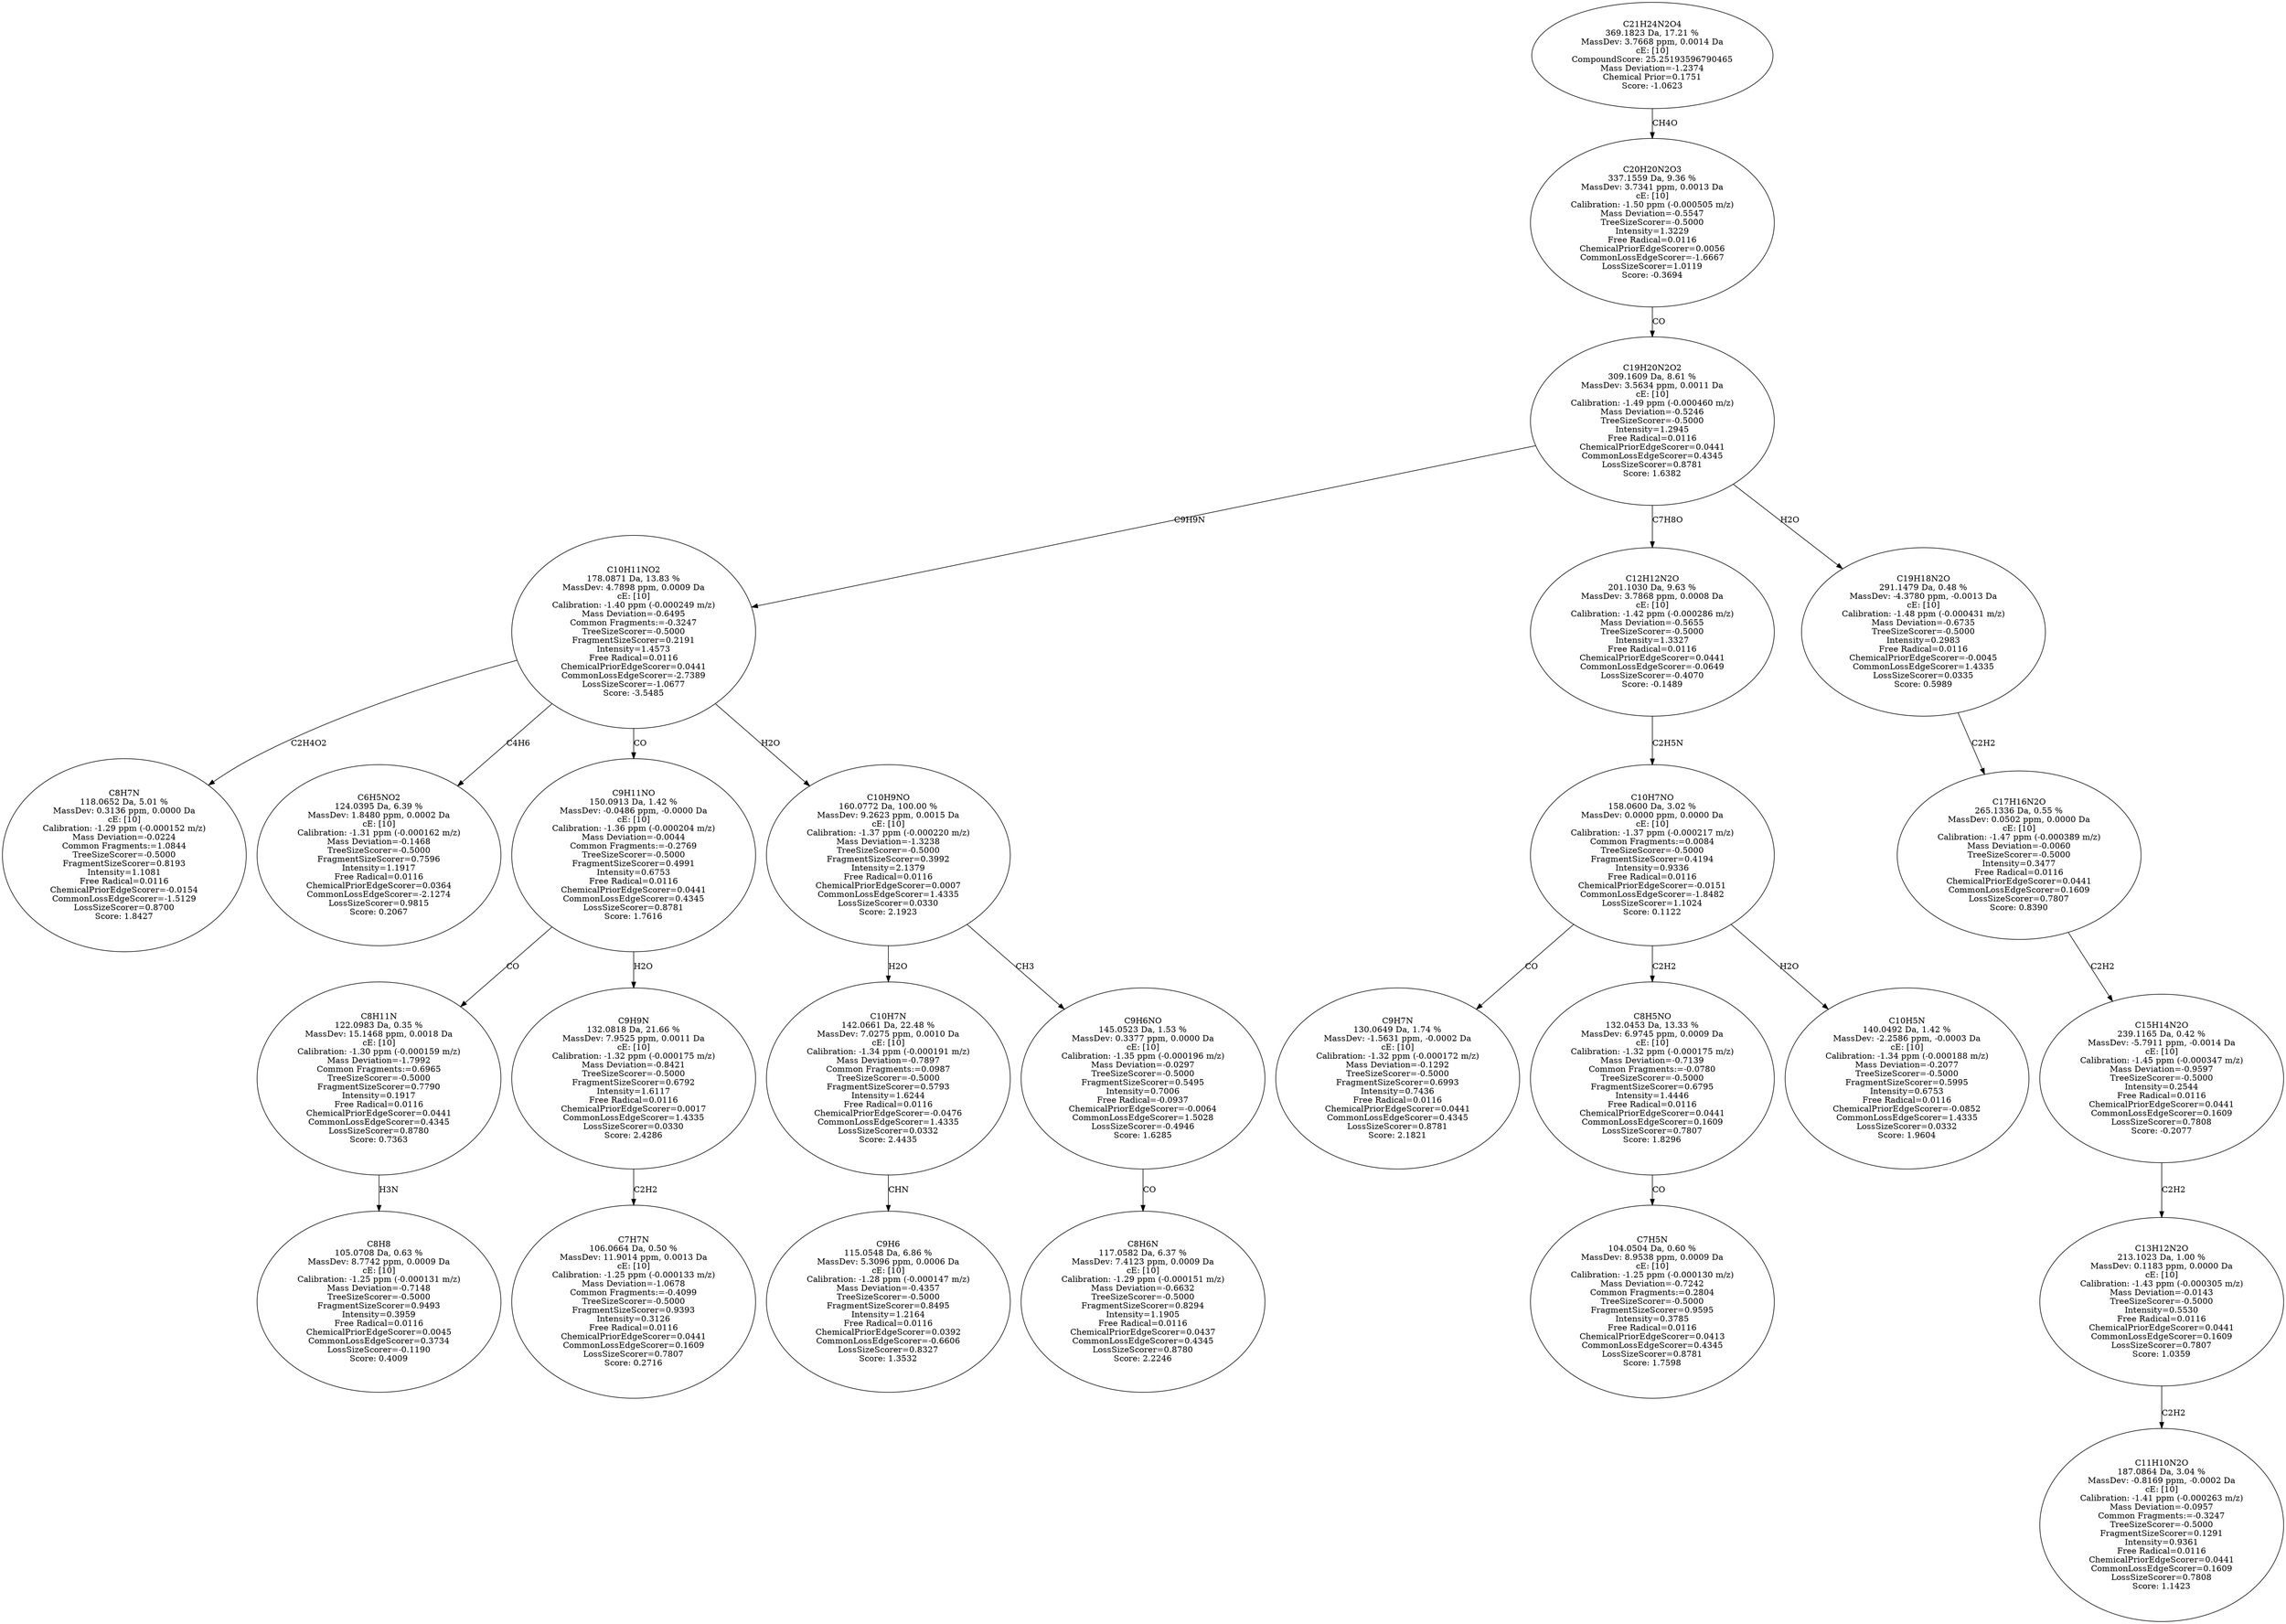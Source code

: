 strict digraph {
v1 [label="C8H7N\n118.0652 Da, 5.01 %\nMassDev: 0.3136 ppm, 0.0000 Da\ncE: [10]\nCalibration: -1.29 ppm (-0.000152 m/z)\nMass Deviation=-0.0224\nCommon Fragments:=1.0844\nTreeSizeScorer=-0.5000\nFragmentSizeScorer=0.8193\nIntensity=1.1081\nFree Radical=0.0116\nChemicalPriorEdgeScorer=-0.0154\nCommonLossEdgeScorer=-1.5129\nLossSizeScorer=0.8700\nScore: 1.8427"];
v2 [label="C6H5NO2\n124.0395 Da, 6.39 %\nMassDev: 1.8480 ppm, 0.0002 Da\ncE: [10]\nCalibration: -1.31 ppm (-0.000162 m/z)\nMass Deviation=-0.1468\nTreeSizeScorer=-0.5000\nFragmentSizeScorer=0.7596\nIntensity=1.1917\nFree Radical=0.0116\nChemicalPriorEdgeScorer=0.0364\nCommonLossEdgeScorer=-2.1274\nLossSizeScorer=0.9815\nScore: 0.2067"];
v3 [label="C8H8\n105.0708 Da, 0.63 %\nMassDev: 8.7742 ppm, 0.0009 Da\ncE: [10]\nCalibration: -1.25 ppm (-0.000131 m/z)\nMass Deviation=-0.7148\nTreeSizeScorer=-0.5000\nFragmentSizeScorer=0.9493\nIntensity=0.3959\nFree Radical=0.0116\nChemicalPriorEdgeScorer=0.0045\nCommonLossEdgeScorer=0.3734\nLossSizeScorer=-0.1190\nScore: 0.4009"];
v4 [label="C8H11N\n122.0983 Da, 0.35 %\nMassDev: 15.1468 ppm, 0.0018 Da\ncE: [10]\nCalibration: -1.30 ppm (-0.000159 m/z)\nMass Deviation=-1.7992\nCommon Fragments:=0.6965\nTreeSizeScorer=-0.5000\nFragmentSizeScorer=0.7790\nIntensity=0.1917\nFree Radical=0.0116\nChemicalPriorEdgeScorer=0.0441\nCommonLossEdgeScorer=0.4345\nLossSizeScorer=0.8780\nScore: 0.7363"];
v5 [label="C7H7N\n106.0664 Da, 0.50 %\nMassDev: 11.9014 ppm, 0.0013 Da\ncE: [10]\nCalibration: -1.25 ppm (-0.000133 m/z)\nMass Deviation=-1.0678\nCommon Fragments:=-0.4099\nTreeSizeScorer=-0.5000\nFragmentSizeScorer=0.9393\nIntensity=0.3126\nFree Radical=0.0116\nChemicalPriorEdgeScorer=0.0441\nCommonLossEdgeScorer=0.1609\nLossSizeScorer=0.7807\nScore: 0.2716"];
v6 [label="C9H9N\n132.0818 Da, 21.66 %\nMassDev: 7.9525 ppm, 0.0011 Da\ncE: [10]\nCalibration: -1.32 ppm (-0.000175 m/z)\nMass Deviation=-0.8421\nTreeSizeScorer=-0.5000\nFragmentSizeScorer=0.6792\nIntensity=1.6117\nFree Radical=0.0116\nChemicalPriorEdgeScorer=0.0017\nCommonLossEdgeScorer=1.4335\nLossSizeScorer=0.0330\nScore: 2.4286"];
v7 [label="C9H11NO\n150.0913 Da, 1.42 %\nMassDev: -0.0486 ppm, -0.0000 Da\ncE: [10]\nCalibration: -1.36 ppm (-0.000204 m/z)\nMass Deviation=-0.0044\nCommon Fragments:=-0.2769\nTreeSizeScorer=-0.5000\nFragmentSizeScorer=0.4991\nIntensity=0.6753\nFree Radical=0.0116\nChemicalPriorEdgeScorer=0.0441\nCommonLossEdgeScorer=0.4345\nLossSizeScorer=0.8781\nScore: 1.7616"];
v8 [label="C9H6\n115.0548 Da, 6.86 %\nMassDev: 5.3096 ppm, 0.0006 Da\ncE: [10]\nCalibration: -1.28 ppm (-0.000147 m/z)\nMass Deviation=-0.4357\nTreeSizeScorer=-0.5000\nFragmentSizeScorer=0.8495\nIntensity=1.2164\nFree Radical=0.0116\nChemicalPriorEdgeScorer=0.0392\nCommonLossEdgeScorer=-0.6606\nLossSizeScorer=0.8327\nScore: 1.3532"];
v9 [label="C10H7N\n142.0661 Da, 22.48 %\nMassDev: 7.0275 ppm, 0.0010 Da\ncE: [10]\nCalibration: -1.34 ppm (-0.000191 m/z)\nMass Deviation=-0.7897\nCommon Fragments:=0.0987\nTreeSizeScorer=-0.5000\nFragmentSizeScorer=0.5793\nIntensity=1.6244\nFree Radical=0.0116\nChemicalPriorEdgeScorer=-0.0476\nCommonLossEdgeScorer=1.4335\nLossSizeScorer=0.0332\nScore: 2.4435"];
v10 [label="C8H6N\n117.0582 Da, 6.37 %\nMassDev: 7.4123 ppm, 0.0009 Da\ncE: [10]\nCalibration: -1.29 ppm (-0.000151 m/z)\nMass Deviation=-0.6632\nTreeSizeScorer=-0.5000\nFragmentSizeScorer=0.8294\nIntensity=1.1905\nFree Radical=0.0116\nChemicalPriorEdgeScorer=0.0437\nCommonLossEdgeScorer=0.4345\nLossSizeScorer=0.8780\nScore: 2.2246"];
v11 [label="C9H6NO\n145.0523 Da, 1.53 %\nMassDev: 0.3377 ppm, 0.0000 Da\ncE: [10]\nCalibration: -1.35 ppm (-0.000196 m/z)\nMass Deviation=-0.0297\nTreeSizeScorer=-0.5000\nFragmentSizeScorer=0.5495\nIntensity=0.7006\nFree Radical=-0.0937\nChemicalPriorEdgeScorer=-0.0064\nCommonLossEdgeScorer=1.5028\nLossSizeScorer=-0.4946\nScore: 1.6285"];
v12 [label="C10H9NO\n160.0772 Da, 100.00 %\nMassDev: 9.2623 ppm, 0.0015 Da\ncE: [10]\nCalibration: -1.37 ppm (-0.000220 m/z)\nMass Deviation=-1.3238\nTreeSizeScorer=-0.5000\nFragmentSizeScorer=0.3992\nIntensity=2.1379\nFree Radical=0.0116\nChemicalPriorEdgeScorer=0.0007\nCommonLossEdgeScorer=1.4335\nLossSizeScorer=0.0330\nScore: 2.1923"];
v13 [label="C10H11NO2\n178.0871 Da, 13.83 %\nMassDev: 4.7898 ppm, 0.0009 Da\ncE: [10]\nCalibration: -1.40 ppm (-0.000249 m/z)\nMass Deviation=-0.6495\nCommon Fragments:=-0.3247\nTreeSizeScorer=-0.5000\nFragmentSizeScorer=0.2191\nIntensity=1.4573\nFree Radical=0.0116\nChemicalPriorEdgeScorer=0.0441\nCommonLossEdgeScorer=-2.7389\nLossSizeScorer=-1.0677\nScore: -3.5485"];
v14 [label="C9H7N\n130.0649 Da, 1.74 %\nMassDev: -1.5631 ppm, -0.0002 Da\ncE: [10]\nCalibration: -1.32 ppm (-0.000172 m/z)\nMass Deviation=-0.1292\nTreeSizeScorer=-0.5000\nFragmentSizeScorer=0.6993\nIntensity=0.7436\nFree Radical=0.0116\nChemicalPriorEdgeScorer=0.0441\nCommonLossEdgeScorer=0.4345\nLossSizeScorer=0.8781\nScore: 2.1821"];
v15 [label="C7H5N\n104.0504 Da, 0.60 %\nMassDev: 8.9538 ppm, 0.0009 Da\ncE: [10]\nCalibration: -1.25 ppm (-0.000130 m/z)\nMass Deviation=-0.7242\nCommon Fragments:=0.2804\nTreeSizeScorer=-0.5000\nFragmentSizeScorer=0.9595\nIntensity=0.3785\nFree Radical=0.0116\nChemicalPriorEdgeScorer=0.0413\nCommonLossEdgeScorer=0.4345\nLossSizeScorer=0.8781\nScore: 1.7598"];
v16 [label="C8H5NO\n132.0453 Da, 13.33 %\nMassDev: 6.9745 ppm, 0.0009 Da\ncE: [10]\nCalibration: -1.32 ppm (-0.000175 m/z)\nMass Deviation=-0.7139\nCommon Fragments:=-0.0780\nTreeSizeScorer=-0.5000\nFragmentSizeScorer=0.6795\nIntensity=1.4446\nFree Radical=0.0116\nChemicalPriorEdgeScorer=0.0441\nCommonLossEdgeScorer=0.1609\nLossSizeScorer=0.7807\nScore: 1.8296"];
v17 [label="C10H5N\n140.0492 Da, 1.42 %\nMassDev: -2.2586 ppm, -0.0003 Da\ncE: [10]\nCalibration: -1.34 ppm (-0.000188 m/z)\nMass Deviation=-0.2077\nTreeSizeScorer=-0.5000\nFragmentSizeScorer=0.5995\nIntensity=0.6753\nFree Radical=0.0116\nChemicalPriorEdgeScorer=-0.0852\nCommonLossEdgeScorer=1.4335\nLossSizeScorer=0.0332\nScore: 1.9604"];
v18 [label="C10H7NO\n158.0600 Da, 3.02 %\nMassDev: 0.0000 ppm, 0.0000 Da\ncE: [10]\nCalibration: -1.37 ppm (-0.000217 m/z)\nCommon Fragments:=0.0084\nTreeSizeScorer=-0.5000\nFragmentSizeScorer=0.4194\nIntensity=0.9336\nFree Radical=0.0116\nChemicalPriorEdgeScorer=-0.0151\nCommonLossEdgeScorer=-1.8482\nLossSizeScorer=1.1024\nScore: 0.1122"];
v19 [label="C12H12N2O\n201.1030 Da, 9.63 %\nMassDev: 3.7868 ppm, 0.0008 Da\ncE: [10]\nCalibration: -1.42 ppm (-0.000286 m/z)\nMass Deviation=-0.5655\nTreeSizeScorer=-0.5000\nIntensity=1.3327\nFree Radical=0.0116\nChemicalPriorEdgeScorer=0.0441\nCommonLossEdgeScorer=-0.0649\nLossSizeScorer=-0.4070\nScore: -0.1489"];
v20 [label="C11H10N2O\n187.0864 Da, 3.04 %\nMassDev: -0.8169 ppm, -0.0002 Da\ncE: [10]\nCalibration: -1.41 ppm (-0.000263 m/z)\nMass Deviation=-0.0957\nCommon Fragments:=-0.3247\nTreeSizeScorer=-0.5000\nFragmentSizeScorer=0.1291\nIntensity=0.9361\nFree Radical=0.0116\nChemicalPriorEdgeScorer=0.0441\nCommonLossEdgeScorer=0.1609\nLossSizeScorer=0.7808\nScore: 1.1423"];
v21 [label="C13H12N2O\n213.1023 Da, 1.00 %\nMassDev: 0.1183 ppm, 0.0000 Da\ncE: [10]\nCalibration: -1.43 ppm (-0.000305 m/z)\nMass Deviation=-0.0143\nTreeSizeScorer=-0.5000\nIntensity=0.5530\nFree Radical=0.0116\nChemicalPriorEdgeScorer=0.0441\nCommonLossEdgeScorer=0.1609\nLossSizeScorer=0.7807\nScore: 1.0359"];
v22 [label="C15H14N2O\n239.1165 Da, 0.42 %\nMassDev: -5.7911 ppm, -0.0014 Da\ncE: [10]\nCalibration: -1.45 ppm (-0.000347 m/z)\nMass Deviation=-0.9597\nTreeSizeScorer=-0.5000\nIntensity=0.2544\nFree Radical=0.0116\nChemicalPriorEdgeScorer=0.0441\nCommonLossEdgeScorer=0.1609\nLossSizeScorer=0.7808\nScore: -0.2077"];
v23 [label="C17H16N2O\n265.1336 Da, 0.55 %\nMassDev: 0.0502 ppm, 0.0000 Da\ncE: [10]\nCalibration: -1.47 ppm (-0.000389 m/z)\nMass Deviation=-0.0060\nTreeSizeScorer=-0.5000\nIntensity=0.3477\nFree Radical=0.0116\nChemicalPriorEdgeScorer=0.0441\nCommonLossEdgeScorer=0.1609\nLossSizeScorer=0.7807\nScore: 0.8390"];
v24 [label="C19H18N2O\n291.1479 Da, 0.48 %\nMassDev: -4.3780 ppm, -0.0013 Da\ncE: [10]\nCalibration: -1.48 ppm (-0.000431 m/z)\nMass Deviation=-0.6735\nTreeSizeScorer=-0.5000\nIntensity=0.2983\nFree Radical=0.0116\nChemicalPriorEdgeScorer=-0.0045\nCommonLossEdgeScorer=1.4335\nLossSizeScorer=0.0335\nScore: 0.5989"];
v25 [label="C19H20N2O2\n309.1609 Da, 8.61 %\nMassDev: 3.5634 ppm, 0.0011 Da\ncE: [10]\nCalibration: -1.49 ppm (-0.000460 m/z)\nMass Deviation=-0.5246\nTreeSizeScorer=-0.5000\nIntensity=1.2945\nFree Radical=0.0116\nChemicalPriorEdgeScorer=0.0441\nCommonLossEdgeScorer=0.4345\nLossSizeScorer=0.8781\nScore: 1.6382"];
v26 [label="C20H20N2O3\n337.1559 Da, 9.36 %\nMassDev: 3.7341 ppm, 0.0013 Da\ncE: [10]\nCalibration: -1.50 ppm (-0.000505 m/z)\nMass Deviation=-0.5547\nTreeSizeScorer=-0.5000\nIntensity=1.3229\nFree Radical=0.0116\nChemicalPriorEdgeScorer=0.0056\nCommonLossEdgeScorer=-1.6667\nLossSizeScorer=1.0119\nScore: -0.3694"];
v27 [label="C21H24N2O4\n369.1823 Da, 17.21 %\nMassDev: 3.7668 ppm, 0.0014 Da\ncE: [10]\nCompoundScore: 25.25193596790465\nMass Deviation=-1.2374\nChemical Prior=0.1751\nScore: -1.0623"];
v13 -> v1 [label="C2H4O2"];
v13 -> v2 [label="C4H6"];
v4 -> v3 [label="H3N"];
v7 -> v4 [label="CO"];
v6 -> v5 [label="C2H2"];
v7 -> v6 [label="H2O"];
v13 -> v7 [label="CO"];
v9 -> v8 [label="CHN"];
v12 -> v9 [label="H2O"];
v11 -> v10 [label="CO"];
v12 -> v11 [label="CH3"];
v13 -> v12 [label="H2O"];
v25 -> v13 [label="C9H9N"];
v18 -> v14 [label="CO"];
v16 -> v15 [label="CO"];
v18 -> v16 [label="C2H2"];
v18 -> v17 [label="H2O"];
v19 -> v18 [label="C2H5N"];
v25 -> v19 [label="C7H8O"];
v21 -> v20 [label="C2H2"];
v22 -> v21 [label="C2H2"];
v23 -> v22 [label="C2H2"];
v24 -> v23 [label="C2H2"];
v25 -> v24 [label="H2O"];
v26 -> v25 [label="CO"];
v27 -> v26 [label="CH4O"];
}